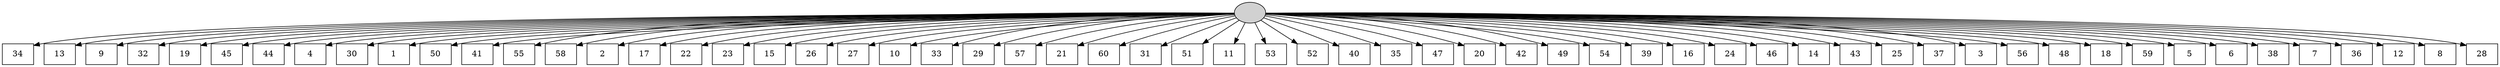 digraph G {
0[style=filled, fillcolor=grey82, label=""];
1[shape=box,style=filled, fillcolor=white,label="34\n"];
2[shape=box,style=filled, fillcolor=white,label="13\n"];
3[shape=box,style=filled, fillcolor=white,label="9\n"];
4[shape=box,style=filled, fillcolor=white,label="32\n"];
5[shape=box,style=filled, fillcolor=white,label="19\n"];
6[shape=box,style=filled, fillcolor=white,label="45\n"];
7[shape=box,style=filled, fillcolor=white,label="44\n"];
8[shape=box,style=filled, fillcolor=white,label="4\n"];
9[shape=box,style=filled, fillcolor=white,label="30\n"];
10[shape=box,style=filled, fillcolor=white,label="1\n"];
11[shape=box,style=filled, fillcolor=white,label="50\n"];
12[shape=box,style=filled, fillcolor=white,label="41\n"];
13[shape=box,style=filled, fillcolor=white,label="55\n"];
14[shape=box,style=filled, fillcolor=white,label="58\n"];
15[shape=box,style=filled, fillcolor=white,label="2\n"];
16[shape=box,style=filled, fillcolor=white,label="17\n"];
17[shape=box,style=filled, fillcolor=white,label="22\n"];
18[shape=box,style=filled, fillcolor=white,label="23\n"];
19[shape=box,style=filled, fillcolor=white,label="15\n"];
20[shape=box,style=filled, fillcolor=white,label="26\n"];
21[shape=box,style=filled, fillcolor=white,label="27\n"];
22[shape=box,style=filled, fillcolor=white,label="10\n"];
23[shape=box,style=filled, fillcolor=white,label="33\n"];
24[shape=box,style=filled, fillcolor=white,label="29\n"];
25[shape=box,style=filled, fillcolor=white,label="57\n"];
26[shape=box,style=filled, fillcolor=white,label="21\n"];
27[shape=box,style=filled, fillcolor=white,label="60\n"];
28[shape=box,style=filled, fillcolor=white,label="31\n"];
29[shape=box,style=filled, fillcolor=white,label="51\n"];
30[shape=box,style=filled, fillcolor=white,label="11\n"];
31[shape=box,style=filled, fillcolor=white,label="53\n"];
32[shape=box,style=filled, fillcolor=white,label="52\n"];
33[shape=box,style=filled, fillcolor=white,label="40\n"];
34[shape=box,style=filled, fillcolor=white,label="35\n"];
35[shape=box,style=filled, fillcolor=white,label="47\n"];
36[shape=box,style=filled, fillcolor=white,label="20\n"];
37[shape=box,style=filled, fillcolor=white,label="42\n"];
38[shape=box,style=filled, fillcolor=white,label="49\n"];
39[shape=box,style=filled, fillcolor=white,label="54\n"];
40[shape=box,style=filled, fillcolor=white,label="39\n"];
41[shape=box,style=filled, fillcolor=white,label="16\n"];
42[shape=box,style=filled, fillcolor=white,label="24\n"];
43[shape=box,style=filled, fillcolor=white,label="46\n"];
44[shape=box,style=filled, fillcolor=white,label="14\n"];
45[shape=box,style=filled, fillcolor=white,label="43\n"];
46[shape=box,style=filled, fillcolor=white,label="25\n"];
47[shape=box,style=filled, fillcolor=white,label="37\n"];
48[shape=box,style=filled, fillcolor=white,label="3\n"];
49[shape=box,style=filled, fillcolor=white,label="56\n"];
50[shape=box,style=filled, fillcolor=white,label="48\n"];
51[shape=box,style=filled, fillcolor=white,label="18\n"];
52[shape=box,style=filled, fillcolor=white,label="59\n"];
53[shape=box,style=filled, fillcolor=white,label="5\n"];
54[shape=box,style=filled, fillcolor=white,label="6\n"];
55[shape=box,style=filled, fillcolor=white,label="38\n"];
56[shape=box,style=filled, fillcolor=white,label="7\n"];
57[shape=box,style=filled, fillcolor=white,label="36\n"];
58[shape=box,style=filled, fillcolor=white,label="12\n"];
59[shape=box,style=filled, fillcolor=white,label="8\n"];
60[shape=box,style=filled, fillcolor=white,label="28\n"];
0->1 ;
0->2 ;
0->3 ;
0->4 ;
0->5 ;
0->6 ;
0->7 ;
0->8 ;
0->9 ;
0->10 ;
0->11 ;
0->12 ;
0->13 ;
0->14 ;
0->15 ;
0->16 ;
0->17 ;
0->18 ;
0->19 ;
0->20 ;
0->21 ;
0->22 ;
0->23 ;
0->24 ;
0->25 ;
0->26 ;
0->27 ;
0->28 ;
0->29 ;
0->30 ;
0->31 ;
0->32 ;
0->33 ;
0->34 ;
0->35 ;
0->36 ;
0->37 ;
0->38 ;
0->39 ;
0->40 ;
0->41 ;
0->42 ;
0->43 ;
0->44 ;
0->45 ;
0->46 ;
0->47 ;
0->48 ;
0->49 ;
0->50 ;
0->51 ;
0->52 ;
0->53 ;
0->54 ;
0->55 ;
0->56 ;
0->57 ;
0->58 ;
0->59 ;
0->60 ;
}
